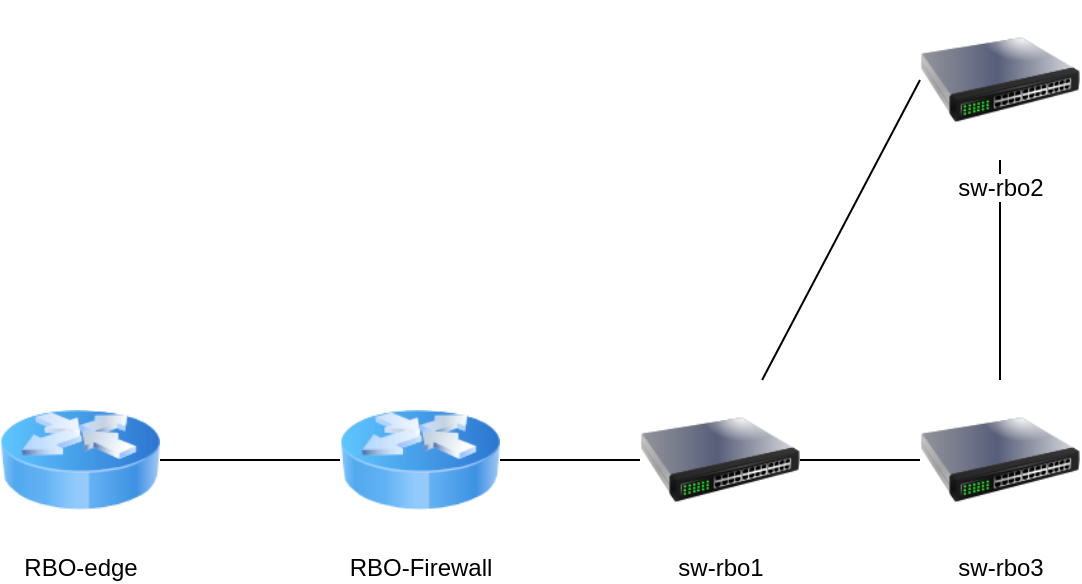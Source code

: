 <mxfile version="21.3.5" type="github">
  <diagram name="Page-1" id="cPwrzSmziiuNRBr4NEeK">
    <mxGraphModel dx="472" dy="745" grid="1" gridSize="10" guides="1" tooltips="1" connect="1" arrows="1" fold="1" page="1" pageScale="1" pageWidth="850" pageHeight="1100" math="0" shadow="0">
      <root>
        <mxCell id="0" />
        <mxCell id="1" parent="0" />
        <mxCell id="sBle33smNbqIlu4NcjYE-7" style="rounded=0;orthogonalLoop=1;jettySize=auto;html=1;endArrow=none;endFill=0;" edge="1" parent="1" source="sBle33smNbqIlu4NcjYE-1" target="sBle33smNbqIlu4NcjYE-2">
          <mxGeometry relative="1" as="geometry" />
        </mxCell>
        <mxCell id="sBle33smNbqIlu4NcjYE-1" value="RBO-edge" style="image;html=1;image=img/lib/clip_art/networking/Router_Icon_128x128.png" vertex="1" parent="1">
          <mxGeometry x="60" y="270" width="80" height="80" as="geometry" />
        </mxCell>
        <mxCell id="sBle33smNbqIlu4NcjYE-6" style="edgeStyle=orthogonalEdgeStyle;rounded=0;orthogonalLoop=1;jettySize=auto;html=1;endArrow=none;endFill=0;" edge="1" parent="1" source="sBle33smNbqIlu4NcjYE-2" target="sBle33smNbqIlu4NcjYE-3">
          <mxGeometry relative="1" as="geometry" />
        </mxCell>
        <mxCell id="sBle33smNbqIlu4NcjYE-2" value="RBO-Firewall" style="image;html=1;image=img/lib/clip_art/networking/Router_Icon_128x128.png" vertex="1" parent="1">
          <mxGeometry x="230" y="270" width="80" height="80" as="geometry" />
        </mxCell>
        <mxCell id="sBle33smNbqIlu4NcjYE-8" style="rounded=0;orthogonalLoop=1;jettySize=auto;html=1;entryX=0;entryY=0.5;entryDx=0;entryDy=0;endArrow=none;endFill=0;" edge="1" parent="1" source="sBle33smNbqIlu4NcjYE-3" target="sBle33smNbqIlu4NcjYE-4">
          <mxGeometry relative="1" as="geometry" />
        </mxCell>
        <mxCell id="sBle33smNbqIlu4NcjYE-3" value="sw-rbo1" style="image;html=1;image=img/lib/clip_art/networking/Switch_128x128.png" vertex="1" parent="1">
          <mxGeometry x="380" y="270" width="80" height="80" as="geometry" />
        </mxCell>
        <mxCell id="sBle33smNbqIlu4NcjYE-9" style="edgeStyle=orthogonalEdgeStyle;rounded=0;orthogonalLoop=1;jettySize=auto;html=1;endArrow=none;endFill=0;" edge="1" parent="1" source="sBle33smNbqIlu4NcjYE-4" target="sBle33smNbqIlu4NcjYE-5">
          <mxGeometry relative="1" as="geometry" />
        </mxCell>
        <mxCell id="sBle33smNbqIlu4NcjYE-4" value="sw-rbo2" style="image;html=1;image=img/lib/clip_art/networking/Switch_128x128.png" vertex="1" parent="1">
          <mxGeometry x="520" y="80" width="80" height="80" as="geometry" />
        </mxCell>
        <mxCell id="sBle33smNbqIlu4NcjYE-10" style="edgeStyle=orthogonalEdgeStyle;rounded=0;orthogonalLoop=1;jettySize=auto;html=1;entryX=1;entryY=0.5;entryDx=0;entryDy=0;endArrow=none;endFill=0;" edge="1" parent="1" source="sBle33smNbqIlu4NcjYE-5" target="sBle33smNbqIlu4NcjYE-3">
          <mxGeometry relative="1" as="geometry" />
        </mxCell>
        <mxCell id="sBle33smNbqIlu4NcjYE-5" value="sw-rbo3" style="image;html=1;image=img/lib/clip_art/networking/Switch_128x128.png" vertex="1" parent="1">
          <mxGeometry x="520" y="270" width="80" height="80" as="geometry" />
        </mxCell>
      </root>
    </mxGraphModel>
  </diagram>
</mxfile>
